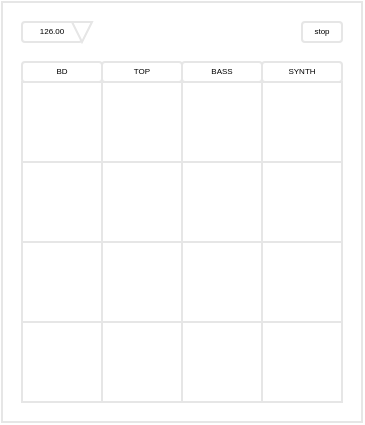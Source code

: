 <mxfile version="12.4.7" type="github">
  <diagram id="mTQ2Df78LujFauoMUcEv" name="Page-1">
    <mxGraphModel dx="477" dy="238" grid="1" gridSize="10" guides="1" tooltips="1" connect="1" arrows="1" fold="1" page="1" pageScale="1" pageWidth="551" pageHeight="866" math="0" shadow="0">
      <root>
        <mxCell id="0"/>
        <mxCell id="1" parent="0"/>
        <mxCell id="FD32wq9fuHW4F5sbXGTn-1" value="" style="rounded=0;whiteSpace=wrap;html=1;strokeWidth=1;strokeColor=#E6E6E6;" vertex="1" parent="1">
          <mxGeometry x="40" y="80" width="180" height="210" as="geometry"/>
        </mxCell>
        <mxCell id="FD32wq9fuHW4F5sbXGTn-3" value="126.00" style="rounded=1;whiteSpace=wrap;html=1;strokeColor=#E6E6E6;strokeWidth=1;fontSize=4;" vertex="1" parent="1">
          <mxGeometry x="50" y="90" width="30" height="10" as="geometry"/>
        </mxCell>
        <mxCell id="FD32wq9fuHW4F5sbXGTn-5" value="stop" style="rounded=1;whiteSpace=wrap;html=1;strokeColor=#E6E6E6;strokeWidth=1;fontSize=4;" vertex="1" parent="1">
          <mxGeometry x="190" y="90" width="20" height="10" as="geometry"/>
        </mxCell>
        <mxCell id="FD32wq9fuHW4F5sbXGTn-6" value="" style="rounded=0;whiteSpace=wrap;html=1;strokeWidth=1;strokeColor=#E6E6E6;" vertex="1" parent="1">
          <mxGeometry x="50" y="120" width="40" height="40" as="geometry"/>
        </mxCell>
        <mxCell id="FD32wq9fuHW4F5sbXGTn-7" value="" style="rounded=0;whiteSpace=wrap;html=1;strokeWidth=1;strokeColor=#E6E6E6;" vertex="1" parent="1">
          <mxGeometry x="90" y="120" width="40" height="40" as="geometry"/>
        </mxCell>
        <mxCell id="FD32wq9fuHW4F5sbXGTn-8" value="" style="rounded=0;whiteSpace=wrap;html=1;strokeWidth=1;strokeColor=#E6E6E6;" vertex="1" parent="1">
          <mxGeometry x="130" y="120" width="40" height="40" as="geometry"/>
        </mxCell>
        <mxCell id="FD32wq9fuHW4F5sbXGTn-9" value="" style="rounded=0;whiteSpace=wrap;html=1;strokeWidth=1;strokeColor=#E6E6E6;" vertex="1" parent="1">
          <mxGeometry x="170" y="120" width="40" height="40" as="geometry"/>
        </mxCell>
        <mxCell id="FD32wq9fuHW4F5sbXGTn-10" value="" style="rounded=0;whiteSpace=wrap;html=1;strokeWidth=1;strokeColor=#E6E6E6;" vertex="1" parent="1">
          <mxGeometry x="50" y="160" width="40" height="40" as="geometry"/>
        </mxCell>
        <mxCell id="FD32wq9fuHW4F5sbXGTn-11" value="" style="rounded=0;whiteSpace=wrap;html=1;strokeWidth=1;strokeColor=#E6E6E6;" vertex="1" parent="1">
          <mxGeometry x="90" y="160" width="40" height="40" as="geometry"/>
        </mxCell>
        <mxCell id="FD32wq9fuHW4F5sbXGTn-12" value="" style="rounded=0;whiteSpace=wrap;html=1;strokeWidth=1;strokeColor=#E6E6E6;" vertex="1" parent="1">
          <mxGeometry x="130" y="160" width="40" height="40" as="geometry"/>
        </mxCell>
        <mxCell id="FD32wq9fuHW4F5sbXGTn-13" value="" style="rounded=0;whiteSpace=wrap;html=1;strokeWidth=1;strokeColor=#E6E6E6;" vertex="1" parent="1">
          <mxGeometry x="170" y="160" width="40" height="40" as="geometry"/>
        </mxCell>
        <mxCell id="FD32wq9fuHW4F5sbXGTn-14" value="" style="rounded=0;whiteSpace=wrap;html=1;strokeWidth=1;strokeColor=#E6E6E6;" vertex="1" parent="1">
          <mxGeometry x="50" y="200" width="40" height="40" as="geometry"/>
        </mxCell>
        <mxCell id="FD32wq9fuHW4F5sbXGTn-15" value="" style="rounded=0;whiteSpace=wrap;html=1;strokeWidth=1;strokeColor=#E6E6E6;" vertex="1" parent="1">
          <mxGeometry x="90" y="200" width="40" height="40" as="geometry"/>
        </mxCell>
        <mxCell id="FD32wq9fuHW4F5sbXGTn-16" value="" style="rounded=0;whiteSpace=wrap;html=1;strokeWidth=1;strokeColor=#E6E6E6;" vertex="1" parent="1">
          <mxGeometry x="130" y="200" width="40" height="40" as="geometry"/>
        </mxCell>
        <mxCell id="FD32wq9fuHW4F5sbXGTn-17" value="" style="rounded=0;whiteSpace=wrap;html=1;strokeWidth=1;strokeColor=#E6E6E6;" vertex="1" parent="1">
          <mxGeometry x="170" y="200" width="40" height="40" as="geometry"/>
        </mxCell>
        <mxCell id="FD32wq9fuHW4F5sbXGTn-18" value="" style="rounded=0;whiteSpace=wrap;html=1;strokeWidth=1;strokeColor=#E6E6E6;" vertex="1" parent="1">
          <mxGeometry x="50" y="240" width="40" height="40" as="geometry"/>
        </mxCell>
        <mxCell id="FD32wq9fuHW4F5sbXGTn-19" value="" style="rounded=0;whiteSpace=wrap;html=1;strokeWidth=1;strokeColor=#E6E6E6;" vertex="1" parent="1">
          <mxGeometry x="90" y="240" width="40" height="40" as="geometry"/>
        </mxCell>
        <mxCell id="FD32wq9fuHW4F5sbXGTn-20" value="" style="rounded=0;whiteSpace=wrap;html=1;strokeWidth=1;strokeColor=#E6E6E6;" vertex="1" parent="1">
          <mxGeometry x="130" y="240" width="40" height="40" as="geometry"/>
        </mxCell>
        <mxCell id="FD32wq9fuHW4F5sbXGTn-21" value="" style="rounded=0;whiteSpace=wrap;html=1;strokeWidth=1;strokeColor=#E6E6E6;" vertex="1" parent="1">
          <mxGeometry x="170" y="240" width="40" height="40" as="geometry"/>
        </mxCell>
        <mxCell id="FD32wq9fuHW4F5sbXGTn-22" value="" style="triangle;whiteSpace=wrap;html=1;strokeColor=#E6E6E6;strokeWidth=1;fontSize=4;rotation=90;" vertex="1" parent="1">
          <mxGeometry x="75" y="90" width="10" height="10" as="geometry"/>
        </mxCell>
        <mxCell id="FD32wq9fuHW4F5sbXGTn-23" value="BD" style="rounded=1;whiteSpace=wrap;html=1;strokeColor=#E6E6E6;strokeWidth=1;fontSize=4;" vertex="1" parent="1">
          <mxGeometry x="50" y="110" width="40" height="10" as="geometry"/>
        </mxCell>
        <mxCell id="FD32wq9fuHW4F5sbXGTn-24" value="SYNTH" style="rounded=1;whiteSpace=wrap;html=1;strokeColor=#E6E6E6;strokeWidth=1;fontSize=4;" vertex="1" parent="1">
          <mxGeometry x="170" y="110" width="40" height="10" as="geometry"/>
        </mxCell>
        <mxCell id="FD32wq9fuHW4F5sbXGTn-25" value="TOP" style="rounded=1;whiteSpace=wrap;html=1;strokeColor=#E6E6E6;strokeWidth=1;fontSize=4;" vertex="1" parent="1">
          <mxGeometry x="90" y="110" width="40" height="10" as="geometry"/>
        </mxCell>
        <mxCell id="FD32wq9fuHW4F5sbXGTn-26" value="BASS" style="rounded=1;whiteSpace=wrap;html=1;strokeColor=#E6E6E6;strokeWidth=1;fontSize=4;" vertex="1" parent="1">
          <mxGeometry x="130" y="110" width="40" height="10" as="geometry"/>
        </mxCell>
      </root>
    </mxGraphModel>
  </diagram>
</mxfile>
